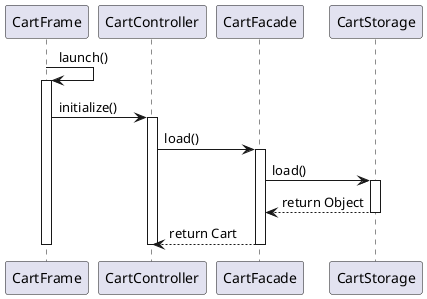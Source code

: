 
@startuml initialize

CartFrame -> CartFrame : launch()
activate CartFrame

CartFrame -> CartController: initialize()
activate CartController

CartController -> CartFacade: load()
activate CartFacade

CartFacade -> CartStorage : load()
activate CartStorage

CartStorage --> CartFacade : return Object
deactivate CartStorage

CartFacade --> CartController : return Cart
deactivate CartFacade
deactivate CartController
deactivate CartFrame

@enduml
